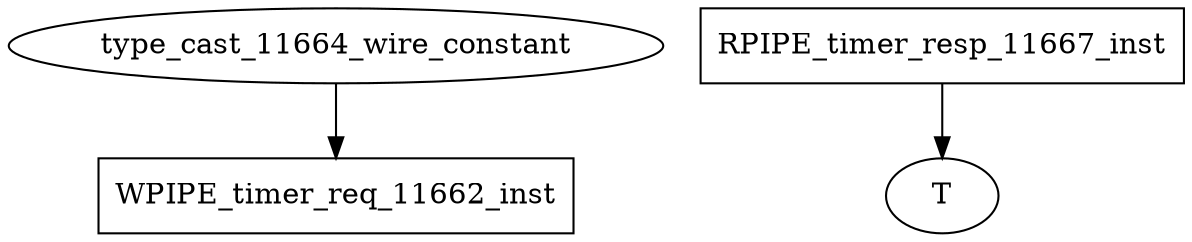 digraph data_path {
  type_cast_11664_wire_constant [shape=ellipse];
  RPIPE_timer_resp_11667_inst [shape=rectangle];
RPIPE_timer_resp_11667_inst -> T;
  WPIPE_timer_req_11662_inst [shape=rectangle];
type_cast_11664_wire_constant  -> WPIPE_timer_req_11662_inst;
}
